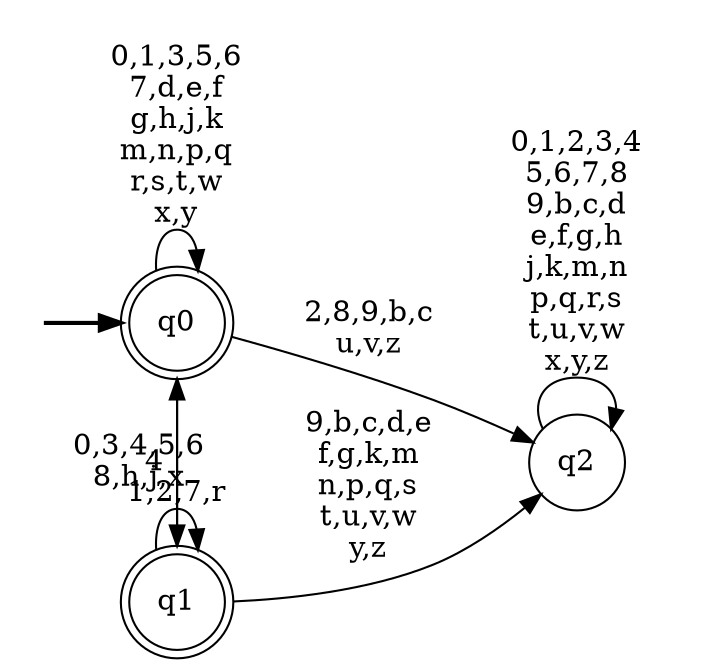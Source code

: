 digraph BlueStar {
__start0 [style = invis, shape = none, label = "", width = 0, height = 0];

rankdir=LR;
size="8,5";

s0 [style="rounded,filled", color="black", fillcolor="white" shape="doublecircle", label="q0"];
s1 [style="rounded,filled", color="black", fillcolor="white" shape="doublecircle", label="q1"];
s2 [style="filled", color="black", fillcolor="white" shape="circle", label="q2"];
subgraph cluster_main { 
	graph [pad=".75", ranksep="0.15", nodesep="0.15"];
	 style=invis; 
	__start0 -> s0 [penwidth=2];
}
s0 -> s0 [label="0,1,3,5,6\n7,d,e,f\ng,h,j,k\nm,n,p,q\nr,s,t,w\nx,y"];
s0 -> s1 [label="4"];
s0 -> s2 [label="2,8,9,b,c\nu,v,z"];
s1 -> s0 [label="0,3,4,5,6\n8,h,j,x"];
s1 -> s1 [label="1,2,7,r"];
s1 -> s2 [label="9,b,c,d,e\nf,g,k,m\nn,p,q,s\nt,u,v,w\ny,z"];
s2 -> s2 [label="0,1,2,3,4\n5,6,7,8\n9,b,c,d\ne,f,g,h\nj,k,m,n\np,q,r,s\nt,u,v,w\nx,y,z"];

}